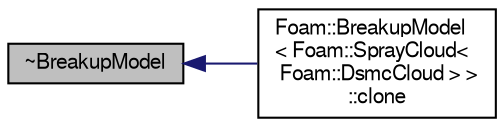 digraph "~BreakupModel"
{
  bgcolor="transparent";
  edge [fontname="FreeSans",fontsize="10",labelfontname="FreeSans",labelfontsize="10"];
  node [fontname="FreeSans",fontsize="10",shape=record];
  rankdir="LR";
  Node7 [label="~BreakupModel",height=0.2,width=0.4,color="black", fillcolor="grey75", style="filled", fontcolor="black"];
  Node7 -> Node8 [dir="back",color="midnightblue",fontsize="10",style="solid",fontname="FreeSans"];
  Node8 [label="Foam::BreakupModel\l\< Foam::SprayCloud\<\l Foam::DsmcCloud \> \>\l::clone",height=0.2,width=0.4,color="black",URL="$a24526.html#aecde521ae19b7771392bf21ec43e0ccf",tooltip="Construct and return a clone. "];
}
